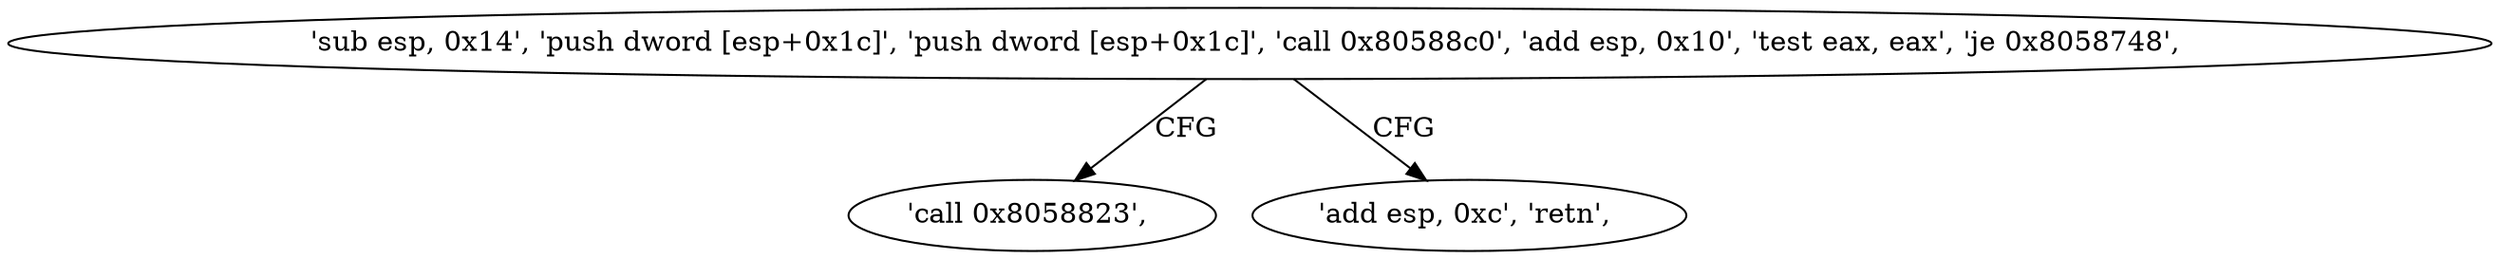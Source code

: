 digraph "func" {
"134580013" [label = "'sub esp, 0x14', 'push dword [esp+0x1c]', 'push dword [esp+0x1c]', 'call 0x80588c0', 'add esp, 0x10', 'test eax, eax', 'je 0x8058748', " ]
"134580040" [label = "'call 0x8058823', " ]
"134580036" [label = "'add esp, 0xc', 'retn', " ]
"134580013" -> "134580040" [ label = "CFG" ]
"134580013" -> "134580036" [ label = "CFG" ]
}
